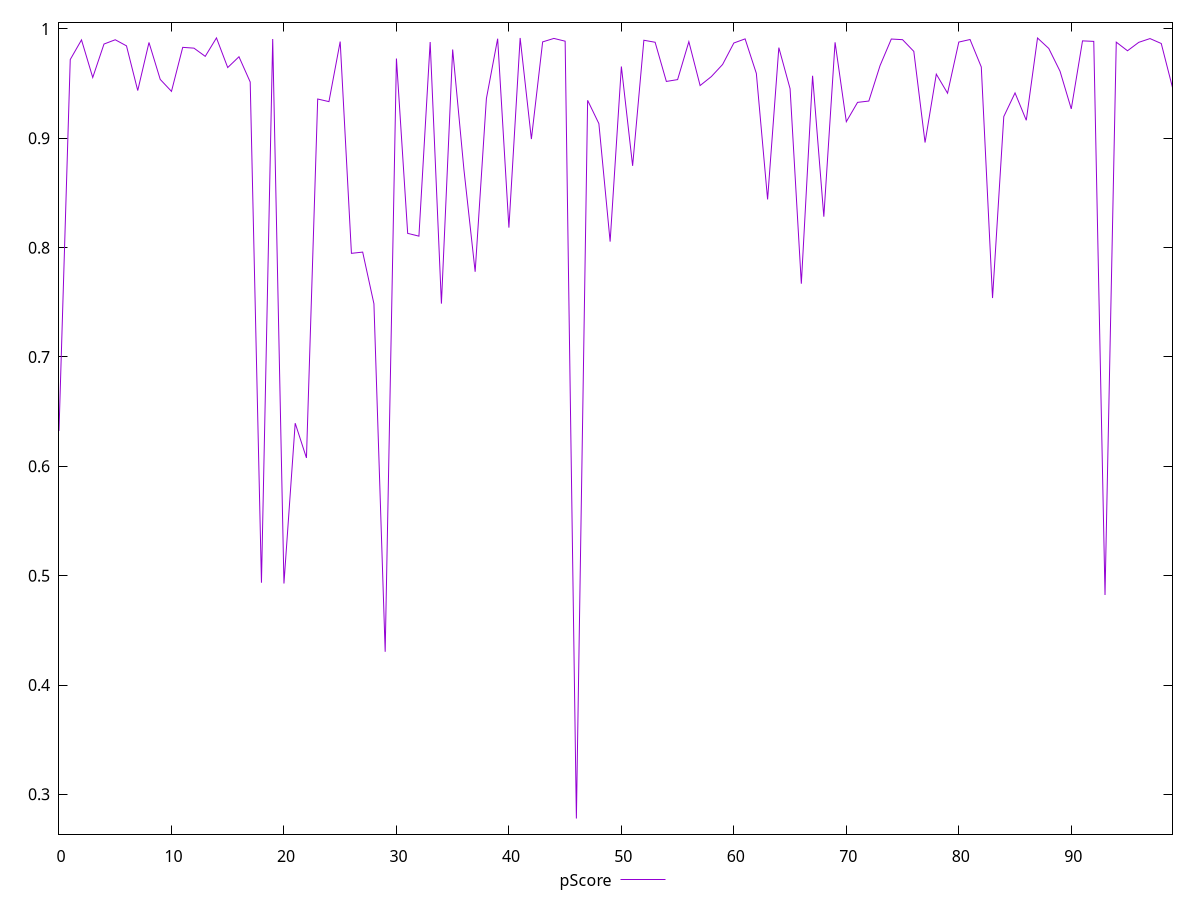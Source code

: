 reset

$pScore <<EOF
0 0.6323786352142089
1 0.972020835924361
2 0.9899781896483671
3 0.9555971142930452
4 0.9861882311796852
5 0.9901102886847998
6 0.9845302637658601
7 0.9436600497245712
8 0.9876124422625342
9 0.9538501737219157
10 0.9429091123914632
11 0.983163726536922
12 0.9824411975849268
13 0.9749229998173361
14 0.9917992700265054
15 0.9646899976972714
16 0.9745725254092797
17 0.9514757911988889
18 0.49353090383196846
19 0.9907974489198841
20 0.4928329045347023
21 0.639442347561739
22 0.6076817622628305
23 0.9359215097862226
24 0.9335237476845781
25 0.9884528322469285
26 0.7947729956741407
27 0.7959175592523582
28 0.7486316718135184
29 0.4303720810936621
30 0.9729428531655612
31 0.8130288155229175
32 0.810506223828887
33 0.9880511719675408
34 0.7487446231534218
35 0.9812160824301255
36 0.8715713028278085
37 0.7779061448521007
38 0.9363581323279352
39 0.9910779210131497
40 0.8182614233923602
41 0.9917448892919847
42 0.8992972498668198
43 0.9881579084892911
44 0.9913325758890987
45 0.9888010431994924
46 0.27789612431584554
47 0.934722846392192
48 0.9134091152108657
49 0.805484818801459
50 0.9656456988562537
51 0.87478886447806
52 0.9896531392993191
53 0.9878210309365927
54 0.9519857499479845
55 0.953674183410856
56 0.9883642696320625
57 0.9482316204309447
58 0.9564359522643747
59 0.9675061371003242
60 0.9871391606414246
61 0.9909076371562415
62 0.9593515105075502
63 0.8440762736843777
64 0.9829186067135487
65 0.9453145040787054
66 0.7669841663830226
67 0.9571762801066946
68 0.8282653230433541
69 0.9877521094031778
70 0.9151745058361095
71 0.9328411672088304
72 0.9340532261630969
73 0.9664852676181732
74 0.9907810654463888
75 0.9901769074808755
76 0.9794813147148367
77 0.8961022086569768
78 0.9586470211662897
79 0.9412284013457134
80 0.9879948620792935
81 0.9903191557436588
82 0.9652157028905708
83 0.7539020880699197
84 0.919858927724934
85 0.9414840857868114
86 0.9164661573194357
87 0.9917125465200265
88 0.9821417651353835
89 0.9613562237189577
90 0.9268617245026158
91 0.9890889972472408
92 0.9886238738524266
93 0.4823198114833827
94 0.9879191642798621
95 0.980038190717814
96 0.987747800951674
97 0.9911846862534535
98 0.9866881575973947
99 0.946393323040805
EOF

set key outside below
set xrange [0:99]
set yrange [0.26361806140163235:1.0060773329407187]
set trange [0.26361806140163235:1.0060773329407187]
set terminal svg size 640, 500 enhanced background rgb 'white'
set output "report_00015_2021-02-09T16-11-33.973Z/speed-index/samples/pages+cached+noadtech/pScore/values.svg"

plot $pScore title "pScore" with line

reset

